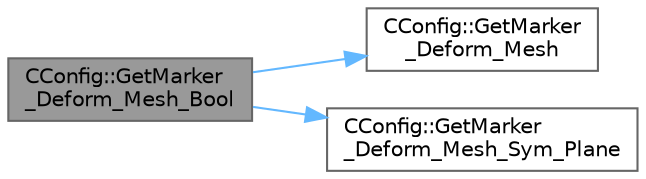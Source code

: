 digraph "CConfig::GetMarker_Deform_Mesh_Bool"
{
 // LATEX_PDF_SIZE
  bgcolor="transparent";
  edge [fontname=Helvetica,fontsize=10,labelfontname=Helvetica,labelfontsize=10];
  node [fontname=Helvetica,fontsize=10,shape=box,height=0.2,width=0.4];
  rankdir="LR";
  Node1 [id="Node000001",label="CConfig::GetMarker\l_Deform_Mesh_Bool",height=0.2,width=0.4,color="gray40", fillcolor="grey60", style="filled", fontcolor="black",tooltip="Get a bool for whether the marker is deformed. val_marker."];
  Node1 -> Node2 [id="edge1_Node000001_Node000002",color="steelblue1",style="solid",tooltip=" "];
  Node2 [id="Node000002",label="CConfig::GetMarker\l_Deform_Mesh",height=0.2,width=0.4,color="grey40", fillcolor="white", style="filled",URL="$classCConfig.html#a86ecb5f846d97bf8a6b7680bc213dab7",tooltip="Get the internal index for a DEFORM_MESH boundary val_marker."];
  Node1 -> Node3 [id="edge2_Node000001_Node000003",color="steelblue1",style="solid",tooltip=" "];
  Node3 [id="Node000003",label="CConfig::GetMarker\l_Deform_Mesh_Sym_Plane",height=0.2,width=0.4,color="grey40", fillcolor="white", style="filled",URL="$classCConfig.html#af695c911fa7486a918dacca0f5d0284c",tooltip="Get the internal index for a DEFORM_MESH_SYM_PLANE boundary val_marker."];
}
